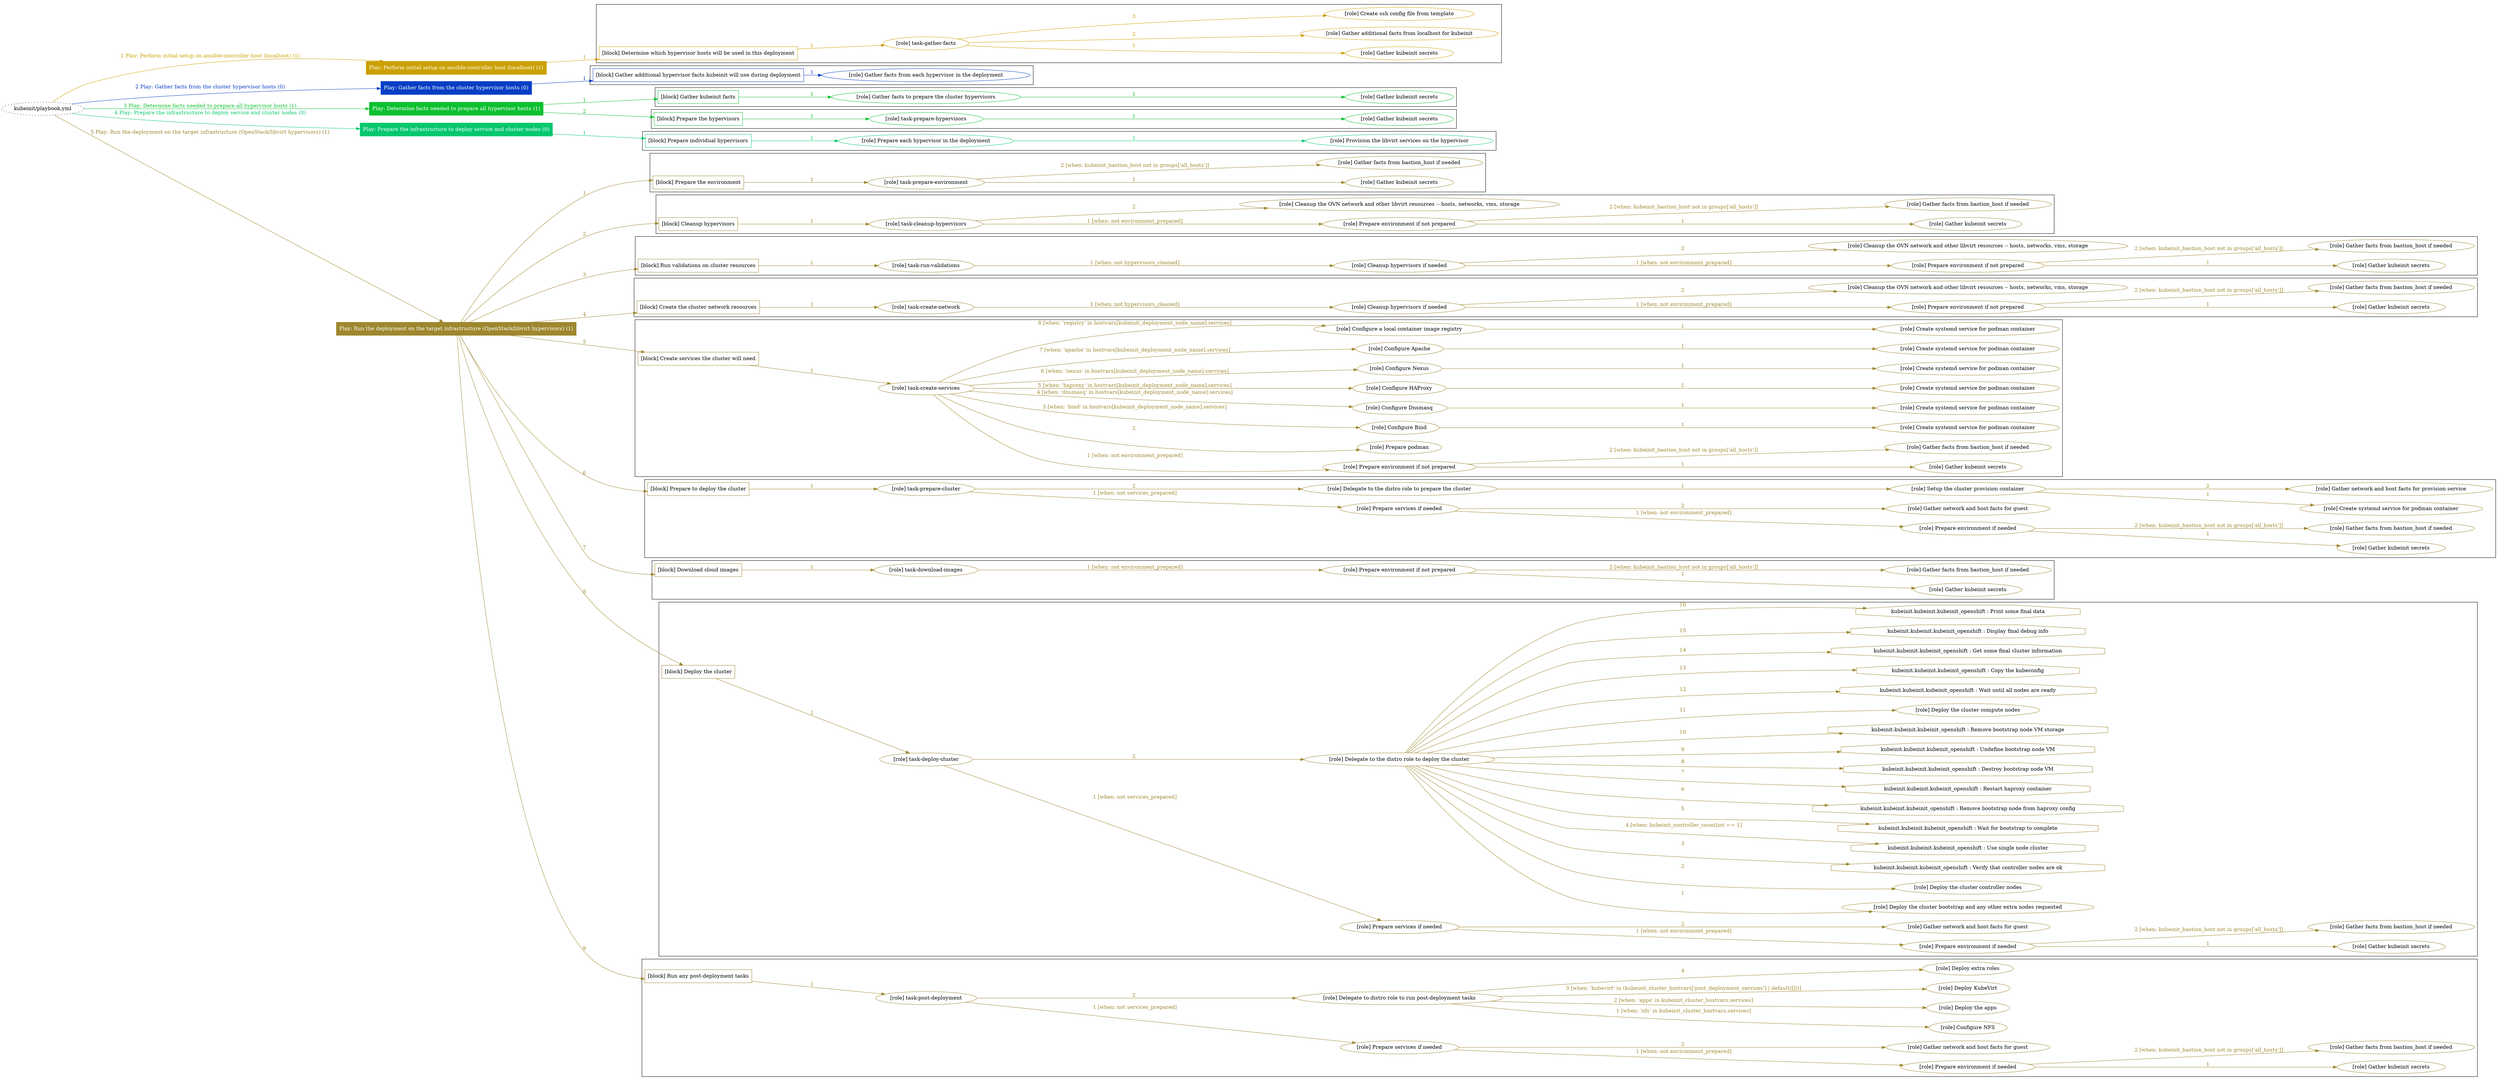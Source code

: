 digraph {
	graph [concentrate=true ordering=in rankdir=LR ratio=fill]
	edge [esep=5 sep=10]
	"kubeinit/playbook.yml" [URL="/home/runner/work/kubeinit/kubeinit/kubeinit/playbook.yml" id=playbook_6529e242 style=dotted]
	"kubeinit/playbook.yml" -> play_2301aaaa [label="1 Play: Perform initial setup on ansible-controller host (localhost) (1)" color="#cba001" fontcolor="#cba001" id=edge_play_2301aaaa labeltooltip="1 Play: Perform initial setup on ansible-controller host (localhost) (1)" tooltip="1 Play: Perform initial setup on ansible-controller host (localhost) (1)"]
	subgraph "Play: Perform initial setup on ansible-controller host (localhost) (1)" {
		play_2301aaaa [label="Play: Perform initial setup on ansible-controller host (localhost) (1)" URL="/home/runner/work/kubeinit/kubeinit/kubeinit/playbook.yml" color="#cba001" fontcolor="#ffffff" id=play_2301aaaa shape=box style=filled tooltip=localhost]
		play_2301aaaa -> block_352c0185 [label=1 color="#cba001" fontcolor="#cba001" id=edge_block_352c0185 labeltooltip=1 tooltip=1]
		subgraph cluster_block_352c0185 {
			block_352c0185 [label="[block] Determine which hypervisor hosts will be used in this deployment" URL="/home/runner/work/kubeinit/kubeinit/kubeinit/playbook.yml" color="#cba001" id=block_352c0185 labeltooltip="Determine which hypervisor hosts will be used in this deployment" shape=box tooltip="Determine which hypervisor hosts will be used in this deployment"]
			block_352c0185 -> role_89cfcd35 [label="1 " color="#cba001" fontcolor="#cba001" id=edge_role_89cfcd35 labeltooltip="1 " tooltip="1 "]
			subgraph "task-gather-facts" {
				role_89cfcd35 [label="[role] task-gather-facts" URL="/home/runner/work/kubeinit/kubeinit/kubeinit/playbook.yml" color="#cba001" id=role_89cfcd35 tooltip="task-gather-facts"]
				role_89cfcd35 -> role_f7567f51 [label="1 " color="#cba001" fontcolor="#cba001" id=edge_role_f7567f51 labeltooltip="1 " tooltip="1 "]
				subgraph "Gather kubeinit secrets" {
					role_f7567f51 [label="[role] Gather kubeinit secrets" URL="/home/runner/.ansible/collections/ansible_collections/kubeinit/kubeinit/roles/kubeinit_prepare/tasks/build_hypervisors_group.yml" color="#cba001" id=role_f7567f51 tooltip="Gather kubeinit secrets"]
				}
				role_89cfcd35 -> role_c6ebeb28 [label="2 " color="#cba001" fontcolor="#cba001" id=edge_role_c6ebeb28 labeltooltip="2 " tooltip="2 "]
				subgraph "Gather additional facts from localhost for kubeinit" {
					role_c6ebeb28 [label="[role] Gather additional facts from localhost for kubeinit" URL="/home/runner/.ansible/collections/ansible_collections/kubeinit/kubeinit/roles/kubeinit_prepare/tasks/build_hypervisors_group.yml" color="#cba001" id=role_c6ebeb28 tooltip="Gather additional facts from localhost for kubeinit"]
				}
				role_89cfcd35 -> role_13c0c9f2 [label="3 " color="#cba001" fontcolor="#cba001" id=edge_role_13c0c9f2 labeltooltip="3 " tooltip="3 "]
				subgraph "Create ssh config file from template" {
					role_13c0c9f2 [label="[role] Create ssh config file from template" URL="/home/runner/.ansible/collections/ansible_collections/kubeinit/kubeinit/roles/kubeinit_prepare/tasks/build_hypervisors_group.yml" color="#cba001" id=role_13c0c9f2 tooltip="Create ssh config file from template"]
				}
			}
		}
	}
	"kubeinit/playbook.yml" -> play_db547799 [label="2 Play: Gather facts from the cluster hypervisor hosts (0)" color="#073ec5" fontcolor="#073ec5" id=edge_play_db547799 labeltooltip="2 Play: Gather facts from the cluster hypervisor hosts (0)" tooltip="2 Play: Gather facts from the cluster hypervisor hosts (0)"]
	subgraph "Play: Gather facts from the cluster hypervisor hosts (0)" {
		play_db547799 [label="Play: Gather facts from the cluster hypervisor hosts (0)" URL="/home/runner/work/kubeinit/kubeinit/kubeinit/playbook.yml" color="#073ec5" fontcolor="#ffffff" id=play_db547799 shape=box style=filled tooltip="Play: Gather facts from the cluster hypervisor hosts (0)"]
		play_db547799 -> block_534dabbf [label=1 color="#073ec5" fontcolor="#073ec5" id=edge_block_534dabbf labeltooltip=1 tooltip=1]
		subgraph cluster_block_534dabbf {
			block_534dabbf [label="[block] Gather additional hypervisor facts kubeinit will use during deployment" URL="/home/runner/work/kubeinit/kubeinit/kubeinit/playbook.yml" color="#073ec5" id=block_534dabbf labeltooltip="Gather additional hypervisor facts kubeinit will use during deployment" shape=box tooltip="Gather additional hypervisor facts kubeinit will use during deployment"]
			block_534dabbf -> role_fc5f2b2e [label="1 " color="#073ec5" fontcolor="#073ec5" id=edge_role_fc5f2b2e labeltooltip="1 " tooltip="1 "]
			subgraph "Gather facts from each hypervisor in the deployment" {
				role_fc5f2b2e [label="[role] Gather facts from each hypervisor in the deployment" URL="/home/runner/work/kubeinit/kubeinit/kubeinit/playbook.yml" color="#073ec5" id=role_fc5f2b2e tooltip="Gather facts from each hypervisor in the deployment"]
			}
		}
	}
	"kubeinit/playbook.yml" -> play_a24bff21 [label="3 Play: Determine facts needed to prepare all hypervisor hosts (1)" color="#0cc030" fontcolor="#0cc030" id=edge_play_a24bff21 labeltooltip="3 Play: Determine facts needed to prepare all hypervisor hosts (1)" tooltip="3 Play: Determine facts needed to prepare all hypervisor hosts (1)"]
	subgraph "Play: Determine facts needed to prepare all hypervisor hosts (1)" {
		play_a24bff21 [label="Play: Determine facts needed to prepare all hypervisor hosts (1)" URL="/home/runner/work/kubeinit/kubeinit/kubeinit/playbook.yml" color="#0cc030" fontcolor="#ffffff" id=play_a24bff21 shape=box style=filled tooltip=localhost]
		play_a24bff21 -> block_a1d81008 [label=1 color="#0cc030" fontcolor="#0cc030" id=edge_block_a1d81008 labeltooltip=1 tooltip=1]
		subgraph cluster_block_a1d81008 {
			block_a1d81008 [label="[block] Gather kubeinit facts" URL="/home/runner/work/kubeinit/kubeinit/kubeinit/playbook.yml" color="#0cc030" id=block_a1d81008 labeltooltip="Gather kubeinit facts" shape=box tooltip="Gather kubeinit facts"]
			block_a1d81008 -> role_dae55036 [label="1 " color="#0cc030" fontcolor="#0cc030" id=edge_role_dae55036 labeltooltip="1 " tooltip="1 "]
			subgraph "Gather facts to prepare the cluster hypervisors" {
				role_dae55036 [label="[role] Gather facts to prepare the cluster hypervisors" URL="/home/runner/work/kubeinit/kubeinit/kubeinit/playbook.yml" color="#0cc030" id=role_dae55036 tooltip="Gather facts to prepare the cluster hypervisors"]
				role_dae55036 -> role_28bf3513 [label="1 " color="#0cc030" fontcolor="#0cc030" id=edge_role_28bf3513 labeltooltip="1 " tooltip="1 "]
				subgraph "Gather kubeinit secrets" {
					role_28bf3513 [label="[role] Gather kubeinit secrets" URL="/home/runner/.ansible/collections/ansible_collections/kubeinit/kubeinit/roles/kubeinit_prepare/tasks/gather_kubeinit_facts.yml" color="#0cc030" id=role_28bf3513 tooltip="Gather kubeinit secrets"]
				}
			}
		}
		play_a24bff21 -> block_48d24764 [label=2 color="#0cc030" fontcolor="#0cc030" id=edge_block_48d24764 labeltooltip=2 tooltip=2]
		subgraph cluster_block_48d24764 {
			block_48d24764 [label="[block] Prepare the hypervisors" URL="/home/runner/work/kubeinit/kubeinit/kubeinit/playbook.yml" color="#0cc030" id=block_48d24764 labeltooltip="Prepare the hypervisors" shape=box tooltip="Prepare the hypervisors"]
			block_48d24764 -> role_1f12b5ac [label="1 " color="#0cc030" fontcolor="#0cc030" id=edge_role_1f12b5ac labeltooltip="1 " tooltip="1 "]
			subgraph "task-prepare-hypervisors" {
				role_1f12b5ac [label="[role] task-prepare-hypervisors" URL="/home/runner/work/kubeinit/kubeinit/kubeinit/playbook.yml" color="#0cc030" id=role_1f12b5ac tooltip="task-prepare-hypervisors"]
				role_1f12b5ac -> role_1be05590 [label="1 " color="#0cc030" fontcolor="#0cc030" id=edge_role_1be05590 labeltooltip="1 " tooltip="1 "]
				subgraph "Gather kubeinit secrets" {
					role_1be05590 [label="[role] Gather kubeinit secrets" URL="/home/runner/.ansible/collections/ansible_collections/kubeinit/kubeinit/roles/kubeinit_prepare/tasks/gather_kubeinit_facts.yml" color="#0cc030" id=role_1be05590 tooltip="Gather kubeinit secrets"]
				}
			}
		}
	}
	"kubeinit/playbook.yml" -> play_10327ae8 [label="4 Play: Prepare the infrastructure to deploy service and cluster nodes (0)" color="#05c76e" fontcolor="#05c76e" id=edge_play_10327ae8 labeltooltip="4 Play: Prepare the infrastructure to deploy service and cluster nodes (0)" tooltip="4 Play: Prepare the infrastructure to deploy service and cluster nodes (0)"]
	subgraph "Play: Prepare the infrastructure to deploy service and cluster nodes (0)" {
		play_10327ae8 [label="Play: Prepare the infrastructure to deploy service and cluster nodes (0)" URL="/home/runner/work/kubeinit/kubeinit/kubeinit/playbook.yml" color="#05c76e" fontcolor="#ffffff" id=play_10327ae8 shape=box style=filled tooltip="Play: Prepare the infrastructure to deploy service and cluster nodes (0)"]
		play_10327ae8 -> block_941b3c8b [label=1 color="#05c76e" fontcolor="#05c76e" id=edge_block_941b3c8b labeltooltip=1 tooltip=1]
		subgraph cluster_block_941b3c8b {
			block_941b3c8b [label="[block] Prepare individual hypervisors" URL="/home/runner/work/kubeinit/kubeinit/kubeinit/playbook.yml" color="#05c76e" id=block_941b3c8b labeltooltip="Prepare individual hypervisors" shape=box tooltip="Prepare individual hypervisors"]
			block_941b3c8b -> role_f5465782 [label="1 " color="#05c76e" fontcolor="#05c76e" id=edge_role_f5465782 labeltooltip="1 " tooltip="1 "]
			subgraph "Prepare each hypervisor in the deployment" {
				role_f5465782 [label="[role] Prepare each hypervisor in the deployment" URL="/home/runner/work/kubeinit/kubeinit/kubeinit/playbook.yml" color="#05c76e" id=role_f5465782 tooltip="Prepare each hypervisor in the deployment"]
				role_f5465782 -> role_a06442be [label="1 " color="#05c76e" fontcolor="#05c76e" id=edge_role_a06442be labeltooltip="1 " tooltip="1 "]
				subgraph "Provision the libvirt services on the hypervisor" {
					role_a06442be [label="[role] Provision the libvirt services on the hypervisor" URL="/home/runner/.ansible/collections/ansible_collections/kubeinit/kubeinit/roles/kubeinit_prepare/tasks/prepare_hypervisor.yml" color="#05c76e" id=role_a06442be tooltip="Provision the libvirt services on the hypervisor"]
				}
			}
		}
	}
	"kubeinit/playbook.yml" -> play_0f89bc43 [label="5 Play: Run the deployment on the target infrastructure (OpenStack/libvirt hypervisors) (1)" color="#9e872e" fontcolor="#9e872e" id=edge_play_0f89bc43 labeltooltip="5 Play: Run the deployment on the target infrastructure (OpenStack/libvirt hypervisors) (1)" tooltip="5 Play: Run the deployment on the target infrastructure (OpenStack/libvirt hypervisors) (1)"]
	subgraph "Play: Run the deployment on the target infrastructure (OpenStack/libvirt hypervisors) (1)" {
		play_0f89bc43 [label="Play: Run the deployment on the target infrastructure (OpenStack/libvirt hypervisors) (1)" URL="/home/runner/work/kubeinit/kubeinit/kubeinit/playbook.yml" color="#9e872e" fontcolor="#ffffff" id=play_0f89bc43 shape=box style=filled tooltip=localhost]
		play_0f89bc43 -> block_7b17f4f0 [label=1 color="#9e872e" fontcolor="#9e872e" id=edge_block_7b17f4f0 labeltooltip=1 tooltip=1]
		subgraph cluster_block_7b17f4f0 {
			block_7b17f4f0 [label="[block] Prepare the environment" URL="/home/runner/work/kubeinit/kubeinit/kubeinit/playbook.yml" color="#9e872e" id=block_7b17f4f0 labeltooltip="Prepare the environment" shape=box tooltip="Prepare the environment"]
			block_7b17f4f0 -> role_f4a2a849 [label="1 " color="#9e872e" fontcolor="#9e872e" id=edge_role_f4a2a849 labeltooltip="1 " tooltip="1 "]
			subgraph "task-prepare-environment" {
				role_f4a2a849 [label="[role] task-prepare-environment" URL="/home/runner/work/kubeinit/kubeinit/kubeinit/playbook.yml" color="#9e872e" id=role_f4a2a849 tooltip="task-prepare-environment"]
				role_f4a2a849 -> role_3a06853c [label="1 " color="#9e872e" fontcolor="#9e872e" id=edge_role_3a06853c labeltooltip="1 " tooltip="1 "]
				subgraph "Gather kubeinit secrets" {
					role_3a06853c [label="[role] Gather kubeinit secrets" URL="/home/runner/.ansible/collections/ansible_collections/kubeinit/kubeinit/roles/kubeinit_prepare/tasks/gather_kubeinit_facts.yml" color="#9e872e" id=role_3a06853c tooltip="Gather kubeinit secrets"]
				}
				role_f4a2a849 -> role_cc5301ad [label="2 [when: kubeinit_bastion_host not in groups['all_hosts']]" color="#9e872e" fontcolor="#9e872e" id=edge_role_cc5301ad labeltooltip="2 [when: kubeinit_bastion_host not in groups['all_hosts']]" tooltip="2 [when: kubeinit_bastion_host not in groups['all_hosts']]"]
				subgraph "Gather facts from bastion_host if needed" {
					role_cc5301ad [label="[role] Gather facts from bastion_host if needed" URL="/home/runner/.ansible/collections/ansible_collections/kubeinit/kubeinit/roles/kubeinit_prepare/tasks/main.yml" color="#9e872e" id=role_cc5301ad tooltip="Gather facts from bastion_host if needed"]
				}
			}
		}
		play_0f89bc43 -> block_855f22e6 [label=2 color="#9e872e" fontcolor="#9e872e" id=edge_block_855f22e6 labeltooltip=2 tooltip=2]
		subgraph cluster_block_855f22e6 {
			block_855f22e6 [label="[block] Cleanup hypervisors" URL="/home/runner/work/kubeinit/kubeinit/kubeinit/playbook.yml" color="#9e872e" id=block_855f22e6 labeltooltip="Cleanup hypervisors" shape=box tooltip="Cleanup hypervisors"]
			block_855f22e6 -> role_f2ccc857 [label="1 " color="#9e872e" fontcolor="#9e872e" id=edge_role_f2ccc857 labeltooltip="1 " tooltip="1 "]
			subgraph "task-cleanup-hypervisors" {
				role_f2ccc857 [label="[role] task-cleanup-hypervisors" URL="/home/runner/work/kubeinit/kubeinit/kubeinit/playbook.yml" color="#9e872e" id=role_f2ccc857 tooltip="task-cleanup-hypervisors"]
				role_f2ccc857 -> role_be92950c [label="1 [when: not environment_prepared]" color="#9e872e" fontcolor="#9e872e" id=edge_role_be92950c labeltooltip="1 [when: not environment_prepared]" tooltip="1 [when: not environment_prepared]"]
				subgraph "Prepare environment if not prepared" {
					role_be92950c [label="[role] Prepare environment if not prepared" URL="/home/runner/.ansible/collections/ansible_collections/kubeinit/kubeinit/roles/kubeinit_libvirt/tasks/cleanup_hypervisors.yml" color="#9e872e" id=role_be92950c tooltip="Prepare environment if not prepared"]
					role_be92950c -> role_38fb802a [label="1 " color="#9e872e" fontcolor="#9e872e" id=edge_role_38fb802a labeltooltip="1 " tooltip="1 "]
					subgraph "Gather kubeinit secrets" {
						role_38fb802a [label="[role] Gather kubeinit secrets" URL="/home/runner/.ansible/collections/ansible_collections/kubeinit/kubeinit/roles/kubeinit_prepare/tasks/gather_kubeinit_facts.yml" color="#9e872e" id=role_38fb802a tooltip="Gather kubeinit secrets"]
					}
					role_be92950c -> role_f51b2d96 [label="2 [when: kubeinit_bastion_host not in groups['all_hosts']]" color="#9e872e" fontcolor="#9e872e" id=edge_role_f51b2d96 labeltooltip="2 [when: kubeinit_bastion_host not in groups['all_hosts']]" tooltip="2 [when: kubeinit_bastion_host not in groups['all_hosts']]"]
					subgraph "Gather facts from bastion_host if needed" {
						role_f51b2d96 [label="[role] Gather facts from bastion_host if needed" URL="/home/runner/.ansible/collections/ansible_collections/kubeinit/kubeinit/roles/kubeinit_prepare/tasks/main.yml" color="#9e872e" id=role_f51b2d96 tooltip="Gather facts from bastion_host if needed"]
					}
				}
				role_f2ccc857 -> role_525d995c [label="2 " color="#9e872e" fontcolor="#9e872e" id=edge_role_525d995c labeltooltip="2 " tooltip="2 "]
				subgraph "Cleanup the OVN network and other libvirt resources -- hosts, networks, vms, storage" {
					role_525d995c [label="[role] Cleanup the OVN network and other libvirt resources -- hosts, networks, vms, storage" URL="/home/runner/.ansible/collections/ansible_collections/kubeinit/kubeinit/roles/kubeinit_libvirt/tasks/cleanup_hypervisors.yml" color="#9e872e" id=role_525d995c tooltip="Cleanup the OVN network and other libvirt resources -- hosts, networks, vms, storage"]
				}
			}
		}
		play_0f89bc43 -> block_a032fa28 [label=3 color="#9e872e" fontcolor="#9e872e" id=edge_block_a032fa28 labeltooltip=3 tooltip=3]
		subgraph cluster_block_a032fa28 {
			block_a032fa28 [label="[block] Run validations on cluster resources" URL="/home/runner/work/kubeinit/kubeinit/kubeinit/playbook.yml" color="#9e872e" id=block_a032fa28 labeltooltip="Run validations on cluster resources" shape=box tooltip="Run validations on cluster resources"]
			block_a032fa28 -> role_822b8af2 [label="1 " color="#9e872e" fontcolor="#9e872e" id=edge_role_822b8af2 labeltooltip="1 " tooltip="1 "]
			subgraph "task-run-validations" {
				role_822b8af2 [label="[role] task-run-validations" URL="/home/runner/work/kubeinit/kubeinit/kubeinit/playbook.yml" color="#9e872e" id=role_822b8af2 tooltip="task-run-validations"]
				role_822b8af2 -> role_0b5489d3 [label="1 [when: not hypervisors_cleaned]" color="#9e872e" fontcolor="#9e872e" id=edge_role_0b5489d3 labeltooltip="1 [when: not hypervisors_cleaned]" tooltip="1 [when: not hypervisors_cleaned]"]
				subgraph "Cleanup hypervisors if needed" {
					role_0b5489d3 [label="[role] Cleanup hypervisors if needed" URL="/home/runner/.ansible/collections/ansible_collections/kubeinit/kubeinit/roles/kubeinit_validations/tasks/main.yml" color="#9e872e" id=role_0b5489d3 tooltip="Cleanup hypervisors if needed"]
					role_0b5489d3 -> role_86fc9a40 [label="1 [when: not environment_prepared]" color="#9e872e" fontcolor="#9e872e" id=edge_role_86fc9a40 labeltooltip="1 [when: not environment_prepared]" tooltip="1 [when: not environment_prepared]"]
					subgraph "Prepare environment if not prepared" {
						role_86fc9a40 [label="[role] Prepare environment if not prepared" URL="/home/runner/.ansible/collections/ansible_collections/kubeinit/kubeinit/roles/kubeinit_libvirt/tasks/cleanup_hypervisors.yml" color="#9e872e" id=role_86fc9a40 tooltip="Prepare environment if not prepared"]
						role_86fc9a40 -> role_08f43cd7 [label="1 " color="#9e872e" fontcolor="#9e872e" id=edge_role_08f43cd7 labeltooltip="1 " tooltip="1 "]
						subgraph "Gather kubeinit secrets" {
							role_08f43cd7 [label="[role] Gather kubeinit secrets" URL="/home/runner/.ansible/collections/ansible_collections/kubeinit/kubeinit/roles/kubeinit_prepare/tasks/gather_kubeinit_facts.yml" color="#9e872e" id=role_08f43cd7 tooltip="Gather kubeinit secrets"]
						}
						role_86fc9a40 -> role_8bfd3aec [label="2 [when: kubeinit_bastion_host not in groups['all_hosts']]" color="#9e872e" fontcolor="#9e872e" id=edge_role_8bfd3aec labeltooltip="2 [when: kubeinit_bastion_host not in groups['all_hosts']]" tooltip="2 [when: kubeinit_bastion_host not in groups['all_hosts']]"]
						subgraph "Gather facts from bastion_host if needed" {
							role_8bfd3aec [label="[role] Gather facts from bastion_host if needed" URL="/home/runner/.ansible/collections/ansible_collections/kubeinit/kubeinit/roles/kubeinit_prepare/tasks/main.yml" color="#9e872e" id=role_8bfd3aec tooltip="Gather facts from bastion_host if needed"]
						}
					}
					role_0b5489d3 -> role_e1a87722 [label="2 " color="#9e872e" fontcolor="#9e872e" id=edge_role_e1a87722 labeltooltip="2 " tooltip="2 "]
					subgraph "Cleanup the OVN network and other libvirt resources -- hosts, networks, vms, storage" {
						role_e1a87722 [label="[role] Cleanup the OVN network and other libvirt resources -- hosts, networks, vms, storage" URL="/home/runner/.ansible/collections/ansible_collections/kubeinit/kubeinit/roles/kubeinit_libvirt/tasks/cleanup_hypervisors.yml" color="#9e872e" id=role_e1a87722 tooltip="Cleanup the OVN network and other libvirt resources -- hosts, networks, vms, storage"]
					}
				}
			}
		}
		play_0f89bc43 -> block_bc8083df [label=4 color="#9e872e" fontcolor="#9e872e" id=edge_block_bc8083df labeltooltip=4 tooltip=4]
		subgraph cluster_block_bc8083df {
			block_bc8083df [label="[block] Create the cluster network resources" URL="/home/runner/work/kubeinit/kubeinit/kubeinit/playbook.yml" color="#9e872e" id=block_bc8083df labeltooltip="Create the cluster network resources" shape=box tooltip="Create the cluster network resources"]
			block_bc8083df -> role_31b490f7 [label="1 " color="#9e872e" fontcolor="#9e872e" id=edge_role_31b490f7 labeltooltip="1 " tooltip="1 "]
			subgraph "task-create-network" {
				role_31b490f7 [label="[role] task-create-network" URL="/home/runner/work/kubeinit/kubeinit/kubeinit/playbook.yml" color="#9e872e" id=role_31b490f7 tooltip="task-create-network"]
				role_31b490f7 -> role_bfb836f4 [label="1 [when: not hypervisors_cleaned]" color="#9e872e" fontcolor="#9e872e" id=edge_role_bfb836f4 labeltooltip="1 [when: not hypervisors_cleaned]" tooltip="1 [when: not hypervisors_cleaned]"]
				subgraph "Cleanup hypervisors if needed" {
					role_bfb836f4 [label="[role] Cleanup hypervisors if needed" URL="/home/runner/.ansible/collections/ansible_collections/kubeinit/kubeinit/roles/kubeinit_libvirt/tasks/create_network.yml" color="#9e872e" id=role_bfb836f4 tooltip="Cleanup hypervisors if needed"]
					role_bfb836f4 -> role_6ab27475 [label="1 [when: not environment_prepared]" color="#9e872e" fontcolor="#9e872e" id=edge_role_6ab27475 labeltooltip="1 [when: not environment_prepared]" tooltip="1 [when: not environment_prepared]"]
					subgraph "Prepare environment if not prepared" {
						role_6ab27475 [label="[role] Prepare environment if not prepared" URL="/home/runner/.ansible/collections/ansible_collections/kubeinit/kubeinit/roles/kubeinit_libvirt/tasks/cleanup_hypervisors.yml" color="#9e872e" id=role_6ab27475 tooltip="Prepare environment if not prepared"]
						role_6ab27475 -> role_d9dd79c9 [label="1 " color="#9e872e" fontcolor="#9e872e" id=edge_role_d9dd79c9 labeltooltip="1 " tooltip="1 "]
						subgraph "Gather kubeinit secrets" {
							role_d9dd79c9 [label="[role] Gather kubeinit secrets" URL="/home/runner/.ansible/collections/ansible_collections/kubeinit/kubeinit/roles/kubeinit_prepare/tasks/gather_kubeinit_facts.yml" color="#9e872e" id=role_d9dd79c9 tooltip="Gather kubeinit secrets"]
						}
						role_6ab27475 -> role_86dd2c9d [label="2 [when: kubeinit_bastion_host not in groups['all_hosts']]" color="#9e872e" fontcolor="#9e872e" id=edge_role_86dd2c9d labeltooltip="2 [when: kubeinit_bastion_host not in groups['all_hosts']]" tooltip="2 [when: kubeinit_bastion_host not in groups['all_hosts']]"]
						subgraph "Gather facts from bastion_host if needed" {
							role_86dd2c9d [label="[role] Gather facts from bastion_host if needed" URL="/home/runner/.ansible/collections/ansible_collections/kubeinit/kubeinit/roles/kubeinit_prepare/tasks/main.yml" color="#9e872e" id=role_86dd2c9d tooltip="Gather facts from bastion_host if needed"]
						}
					}
					role_bfb836f4 -> role_8a2675fd [label="2 " color="#9e872e" fontcolor="#9e872e" id=edge_role_8a2675fd labeltooltip="2 " tooltip="2 "]
					subgraph "Cleanup the OVN network and other libvirt resources -- hosts, networks, vms, storage" {
						role_8a2675fd [label="[role] Cleanup the OVN network and other libvirt resources -- hosts, networks, vms, storage" URL="/home/runner/.ansible/collections/ansible_collections/kubeinit/kubeinit/roles/kubeinit_libvirt/tasks/cleanup_hypervisors.yml" color="#9e872e" id=role_8a2675fd tooltip="Cleanup the OVN network and other libvirt resources -- hosts, networks, vms, storage"]
					}
				}
			}
		}
		play_0f89bc43 -> block_fc2e8f3d [label=5 color="#9e872e" fontcolor="#9e872e" id=edge_block_fc2e8f3d labeltooltip=5 tooltip=5]
		subgraph cluster_block_fc2e8f3d {
			block_fc2e8f3d [label="[block] Create services the cluster will need" URL="/home/runner/work/kubeinit/kubeinit/kubeinit/playbook.yml" color="#9e872e" id=block_fc2e8f3d labeltooltip="Create services the cluster will need" shape=box tooltip="Create services the cluster will need"]
			block_fc2e8f3d -> role_14e38a9a [label="1 " color="#9e872e" fontcolor="#9e872e" id=edge_role_14e38a9a labeltooltip="1 " tooltip="1 "]
			subgraph "task-create-services" {
				role_14e38a9a [label="[role] task-create-services" URL="/home/runner/work/kubeinit/kubeinit/kubeinit/playbook.yml" color="#9e872e" id=role_14e38a9a tooltip="task-create-services"]
				role_14e38a9a -> role_b00b42c2 [label="1 [when: not environment_prepared]" color="#9e872e" fontcolor="#9e872e" id=edge_role_b00b42c2 labeltooltip="1 [when: not environment_prepared]" tooltip="1 [when: not environment_prepared]"]
				subgraph "Prepare environment if not prepared" {
					role_b00b42c2 [label="[role] Prepare environment if not prepared" URL="/home/runner/.ansible/collections/ansible_collections/kubeinit/kubeinit/roles/kubeinit_services/tasks/main.yml" color="#9e872e" id=role_b00b42c2 tooltip="Prepare environment if not prepared"]
					role_b00b42c2 -> role_85e09938 [label="1 " color="#9e872e" fontcolor="#9e872e" id=edge_role_85e09938 labeltooltip="1 " tooltip="1 "]
					subgraph "Gather kubeinit secrets" {
						role_85e09938 [label="[role] Gather kubeinit secrets" URL="/home/runner/.ansible/collections/ansible_collections/kubeinit/kubeinit/roles/kubeinit_prepare/tasks/gather_kubeinit_facts.yml" color="#9e872e" id=role_85e09938 tooltip="Gather kubeinit secrets"]
					}
					role_b00b42c2 -> role_ea34d7a6 [label="2 [when: kubeinit_bastion_host not in groups['all_hosts']]" color="#9e872e" fontcolor="#9e872e" id=edge_role_ea34d7a6 labeltooltip="2 [when: kubeinit_bastion_host not in groups['all_hosts']]" tooltip="2 [when: kubeinit_bastion_host not in groups['all_hosts']]"]
					subgraph "Gather facts from bastion_host if needed" {
						role_ea34d7a6 [label="[role] Gather facts from bastion_host if needed" URL="/home/runner/.ansible/collections/ansible_collections/kubeinit/kubeinit/roles/kubeinit_prepare/tasks/main.yml" color="#9e872e" id=role_ea34d7a6 tooltip="Gather facts from bastion_host if needed"]
					}
				}
				role_14e38a9a -> role_8d7e4f69 [label="2 " color="#9e872e" fontcolor="#9e872e" id=edge_role_8d7e4f69 labeltooltip="2 " tooltip="2 "]
				subgraph "Prepare podman" {
					role_8d7e4f69 [label="[role] Prepare podman" URL="/home/runner/.ansible/collections/ansible_collections/kubeinit/kubeinit/roles/kubeinit_services/tasks/00_create_service_pod.yml" color="#9e872e" id=role_8d7e4f69 tooltip="Prepare podman"]
				}
				role_14e38a9a -> role_7863f94d [label="3 [when: 'bind' in hostvars[kubeinit_deployment_node_name].services]" color="#9e872e" fontcolor="#9e872e" id=edge_role_7863f94d labeltooltip="3 [when: 'bind' in hostvars[kubeinit_deployment_node_name].services]" tooltip="3 [when: 'bind' in hostvars[kubeinit_deployment_node_name].services]"]
				subgraph "Configure Bind" {
					role_7863f94d [label="[role] Configure Bind" URL="/home/runner/.ansible/collections/ansible_collections/kubeinit/kubeinit/roles/kubeinit_services/tasks/start_services_containers.yml" color="#9e872e" id=role_7863f94d tooltip="Configure Bind"]
					role_7863f94d -> role_9356c2c7 [label="1 " color="#9e872e" fontcolor="#9e872e" id=edge_role_9356c2c7 labeltooltip="1 " tooltip="1 "]
					subgraph "Create systemd service for podman container" {
						role_9356c2c7 [label="[role] Create systemd service for podman container" URL="/home/runner/.ansible/collections/ansible_collections/kubeinit/kubeinit/roles/kubeinit_bind/tasks/main.yml" color="#9e872e" id=role_9356c2c7 tooltip="Create systemd service for podman container"]
					}
				}
				role_14e38a9a -> role_2496f440 [label="4 [when: 'dnsmasq' in hostvars[kubeinit_deployment_node_name].services]" color="#9e872e" fontcolor="#9e872e" id=edge_role_2496f440 labeltooltip="4 [when: 'dnsmasq' in hostvars[kubeinit_deployment_node_name].services]" tooltip="4 [when: 'dnsmasq' in hostvars[kubeinit_deployment_node_name].services]"]
				subgraph "Configure Dnsmasq" {
					role_2496f440 [label="[role] Configure Dnsmasq" URL="/home/runner/.ansible/collections/ansible_collections/kubeinit/kubeinit/roles/kubeinit_services/tasks/start_services_containers.yml" color="#9e872e" id=role_2496f440 tooltip="Configure Dnsmasq"]
					role_2496f440 -> role_9a926918 [label="1 " color="#9e872e" fontcolor="#9e872e" id=edge_role_9a926918 labeltooltip="1 " tooltip="1 "]
					subgraph "Create systemd service for podman container" {
						role_9a926918 [label="[role] Create systemd service for podman container" URL="/home/runner/.ansible/collections/ansible_collections/kubeinit/kubeinit/roles/kubeinit_dnsmasq/tasks/main.yml" color="#9e872e" id=role_9a926918 tooltip="Create systemd service for podman container"]
					}
				}
				role_14e38a9a -> role_3b54a57b [label="5 [when: 'haproxy' in hostvars[kubeinit_deployment_node_name].services]" color="#9e872e" fontcolor="#9e872e" id=edge_role_3b54a57b labeltooltip="5 [when: 'haproxy' in hostvars[kubeinit_deployment_node_name].services]" tooltip="5 [when: 'haproxy' in hostvars[kubeinit_deployment_node_name].services]"]
				subgraph "Configure HAProxy" {
					role_3b54a57b [label="[role] Configure HAProxy" URL="/home/runner/.ansible/collections/ansible_collections/kubeinit/kubeinit/roles/kubeinit_services/tasks/start_services_containers.yml" color="#9e872e" id=role_3b54a57b tooltip="Configure HAProxy"]
					role_3b54a57b -> role_24c68798 [label="1 " color="#9e872e" fontcolor="#9e872e" id=edge_role_24c68798 labeltooltip="1 " tooltip="1 "]
					subgraph "Create systemd service for podman container" {
						role_24c68798 [label="[role] Create systemd service for podman container" URL="/home/runner/.ansible/collections/ansible_collections/kubeinit/kubeinit/roles/kubeinit_haproxy/tasks/main.yml" color="#9e872e" id=role_24c68798 tooltip="Create systemd service for podman container"]
					}
				}
				role_14e38a9a -> role_ac2fed53 [label="6 [when: 'nexus' in hostvars[kubeinit_deployment_node_name].services]" color="#9e872e" fontcolor="#9e872e" id=edge_role_ac2fed53 labeltooltip="6 [when: 'nexus' in hostvars[kubeinit_deployment_node_name].services]" tooltip="6 [when: 'nexus' in hostvars[kubeinit_deployment_node_name].services]"]
				subgraph "Configure Nexus" {
					role_ac2fed53 [label="[role] Configure Nexus" URL="/home/runner/.ansible/collections/ansible_collections/kubeinit/kubeinit/roles/kubeinit_services/tasks/start_services_containers.yml" color="#9e872e" id=role_ac2fed53 tooltip="Configure Nexus"]
					role_ac2fed53 -> role_0b332a4a [label="1 " color="#9e872e" fontcolor="#9e872e" id=edge_role_0b332a4a labeltooltip="1 " tooltip="1 "]
					subgraph "Create systemd service for podman container" {
						role_0b332a4a [label="[role] Create systemd service for podman container" URL="/home/runner/.ansible/collections/ansible_collections/kubeinit/kubeinit/roles/kubeinit_nexus/tasks/main.yml" color="#9e872e" id=role_0b332a4a tooltip="Create systemd service for podman container"]
					}
				}
				role_14e38a9a -> role_9f74159f [label="7 [when: 'apache' in hostvars[kubeinit_deployment_node_name].services]" color="#9e872e" fontcolor="#9e872e" id=edge_role_9f74159f labeltooltip="7 [when: 'apache' in hostvars[kubeinit_deployment_node_name].services]" tooltip="7 [when: 'apache' in hostvars[kubeinit_deployment_node_name].services]"]
				subgraph "Configure Apache" {
					role_9f74159f [label="[role] Configure Apache" URL="/home/runner/.ansible/collections/ansible_collections/kubeinit/kubeinit/roles/kubeinit_services/tasks/start_services_containers.yml" color="#9e872e" id=role_9f74159f tooltip="Configure Apache"]
					role_9f74159f -> role_f12e0b5f [label="1 " color="#9e872e" fontcolor="#9e872e" id=edge_role_f12e0b5f labeltooltip="1 " tooltip="1 "]
					subgraph "Create systemd service for podman container" {
						role_f12e0b5f [label="[role] Create systemd service for podman container" URL="/home/runner/.ansible/collections/ansible_collections/kubeinit/kubeinit/roles/kubeinit_apache/tasks/main.yml" color="#9e872e" id=role_f12e0b5f tooltip="Create systemd service for podman container"]
					}
				}
				role_14e38a9a -> role_5131a433 [label="8 [when: 'registry' in hostvars[kubeinit_deployment_node_name].services]" color="#9e872e" fontcolor="#9e872e" id=edge_role_5131a433 labeltooltip="8 [when: 'registry' in hostvars[kubeinit_deployment_node_name].services]" tooltip="8 [when: 'registry' in hostvars[kubeinit_deployment_node_name].services]"]
				subgraph "Configure a local container image registry" {
					role_5131a433 [label="[role] Configure a local container image registry" URL="/home/runner/.ansible/collections/ansible_collections/kubeinit/kubeinit/roles/kubeinit_services/tasks/start_services_containers.yml" color="#9e872e" id=role_5131a433 tooltip="Configure a local container image registry"]
					role_5131a433 -> role_afbf8c7c [label="1 " color="#9e872e" fontcolor="#9e872e" id=edge_role_afbf8c7c labeltooltip="1 " tooltip="1 "]
					subgraph "Create systemd service for podman container" {
						role_afbf8c7c [label="[role] Create systemd service for podman container" URL="/home/runner/.ansible/collections/ansible_collections/kubeinit/kubeinit/roles/kubeinit_registry/tasks/main.yml" color="#9e872e" id=role_afbf8c7c tooltip="Create systemd service for podman container"]
					}
				}
			}
		}
		play_0f89bc43 -> block_c5ec8b9b [label=6 color="#9e872e" fontcolor="#9e872e" id=edge_block_c5ec8b9b labeltooltip=6 tooltip=6]
		subgraph cluster_block_c5ec8b9b {
			block_c5ec8b9b [label="[block] Prepare to deploy the cluster" URL="/home/runner/work/kubeinit/kubeinit/kubeinit/playbook.yml" color="#9e872e" id=block_c5ec8b9b labeltooltip="Prepare to deploy the cluster" shape=box tooltip="Prepare to deploy the cluster"]
			block_c5ec8b9b -> role_064b19ab [label="1 " color="#9e872e" fontcolor="#9e872e" id=edge_role_064b19ab labeltooltip="1 " tooltip="1 "]
			subgraph "task-prepare-cluster" {
				role_064b19ab [label="[role] task-prepare-cluster" URL="/home/runner/work/kubeinit/kubeinit/kubeinit/playbook.yml" color="#9e872e" id=role_064b19ab tooltip="task-prepare-cluster"]
				role_064b19ab -> role_8b0cd7d8 [label="1 [when: not services_prepared]" color="#9e872e" fontcolor="#9e872e" id=edge_role_8b0cd7d8 labeltooltip="1 [when: not services_prepared]" tooltip="1 [when: not services_prepared]"]
				subgraph "Prepare services if needed" {
					role_8b0cd7d8 [label="[role] Prepare services if needed" URL="/home/runner/.ansible/collections/ansible_collections/kubeinit/kubeinit/roles/kubeinit_prepare/tasks/prepare_cluster.yml" color="#9e872e" id=role_8b0cd7d8 tooltip="Prepare services if needed"]
					role_8b0cd7d8 -> role_069df4b0 [label="1 [when: not environment_prepared]" color="#9e872e" fontcolor="#9e872e" id=edge_role_069df4b0 labeltooltip="1 [when: not environment_prepared]" tooltip="1 [when: not environment_prepared]"]
					subgraph "Prepare environment if needed" {
						role_069df4b0 [label="[role] Prepare environment if needed" URL="/home/runner/.ansible/collections/ansible_collections/kubeinit/kubeinit/roles/kubeinit_services/tasks/prepare_services.yml" color="#9e872e" id=role_069df4b0 tooltip="Prepare environment if needed"]
						role_069df4b0 -> role_ff39b5f1 [label="1 " color="#9e872e" fontcolor="#9e872e" id=edge_role_ff39b5f1 labeltooltip="1 " tooltip="1 "]
						subgraph "Gather kubeinit secrets" {
							role_ff39b5f1 [label="[role] Gather kubeinit secrets" URL="/home/runner/.ansible/collections/ansible_collections/kubeinit/kubeinit/roles/kubeinit_prepare/tasks/gather_kubeinit_facts.yml" color="#9e872e" id=role_ff39b5f1 tooltip="Gather kubeinit secrets"]
						}
						role_069df4b0 -> role_b6dccdb5 [label="2 [when: kubeinit_bastion_host not in groups['all_hosts']]" color="#9e872e" fontcolor="#9e872e" id=edge_role_b6dccdb5 labeltooltip="2 [when: kubeinit_bastion_host not in groups['all_hosts']]" tooltip="2 [when: kubeinit_bastion_host not in groups['all_hosts']]"]
						subgraph "Gather facts from bastion_host if needed" {
							role_b6dccdb5 [label="[role] Gather facts from bastion_host if needed" URL="/home/runner/.ansible/collections/ansible_collections/kubeinit/kubeinit/roles/kubeinit_prepare/tasks/main.yml" color="#9e872e" id=role_b6dccdb5 tooltip="Gather facts from bastion_host if needed"]
						}
					}
					role_8b0cd7d8 -> role_e120a396 [label="2 " color="#9e872e" fontcolor="#9e872e" id=edge_role_e120a396 labeltooltip="2 " tooltip="2 "]
					subgraph "Gather network and host facts for guest" {
						role_e120a396 [label="[role] Gather network and host facts for guest" URL="/home/runner/.ansible/collections/ansible_collections/kubeinit/kubeinit/roles/kubeinit_services/tasks/prepare_services.yml" color="#9e872e" id=role_e120a396 tooltip="Gather network and host facts for guest"]
					}
				}
				role_064b19ab -> role_b4069c32 [label="2 " color="#9e872e" fontcolor="#9e872e" id=edge_role_b4069c32 labeltooltip="2 " tooltip="2 "]
				subgraph "Delegate to the distro role to prepare the cluster" {
					role_b4069c32 [label="[role] Delegate to the distro role to prepare the cluster" URL="/home/runner/.ansible/collections/ansible_collections/kubeinit/kubeinit/roles/kubeinit_prepare/tasks/prepare_cluster.yml" color="#9e872e" id=role_b4069c32 tooltip="Delegate to the distro role to prepare the cluster"]
					role_b4069c32 -> role_74fdb903 [label="1 " color="#9e872e" fontcolor="#9e872e" id=edge_role_74fdb903 labeltooltip="1 " tooltip="1 "]
					subgraph "Setup the cluster provision container" {
						role_74fdb903 [label="[role] Setup the cluster provision container" URL="/home/runner/.ansible/collections/ansible_collections/kubeinit/kubeinit/roles/kubeinit_openshift/tasks/prepare_cluster.yml" color="#9e872e" id=role_74fdb903 tooltip="Setup the cluster provision container"]
						role_74fdb903 -> role_dcbe4e14 [label="1 " color="#9e872e" fontcolor="#9e872e" id=edge_role_dcbe4e14 labeltooltip="1 " tooltip="1 "]
						subgraph "Create systemd service for podman container" {
							role_dcbe4e14 [label="[role] Create systemd service for podman container" URL="/home/runner/.ansible/collections/ansible_collections/kubeinit/kubeinit/roles/kubeinit_services/tasks/create_provision_container.yml" color="#9e872e" id=role_dcbe4e14 tooltip="Create systemd service for podman container"]
						}
						role_74fdb903 -> role_4eaed21a [label="2 " color="#9e872e" fontcolor="#9e872e" id=edge_role_4eaed21a labeltooltip="2 " tooltip="2 "]
						subgraph "Gather network and host facts for provision service" {
							role_4eaed21a [label="[role] Gather network and host facts for provision service" URL="/home/runner/.ansible/collections/ansible_collections/kubeinit/kubeinit/roles/kubeinit_services/tasks/create_provision_container.yml" color="#9e872e" id=role_4eaed21a tooltip="Gather network and host facts for provision service"]
						}
					}
				}
			}
		}
		play_0f89bc43 -> block_52faba5a [label=7 color="#9e872e" fontcolor="#9e872e" id=edge_block_52faba5a labeltooltip=7 tooltip=7]
		subgraph cluster_block_52faba5a {
			block_52faba5a [label="[block] Download cloud images" URL="/home/runner/work/kubeinit/kubeinit/kubeinit/playbook.yml" color="#9e872e" id=block_52faba5a labeltooltip="Download cloud images" shape=box tooltip="Download cloud images"]
			block_52faba5a -> role_b85c78b9 [label="1 " color="#9e872e" fontcolor="#9e872e" id=edge_role_b85c78b9 labeltooltip="1 " tooltip="1 "]
			subgraph "task-download-images" {
				role_b85c78b9 [label="[role] task-download-images" URL="/home/runner/work/kubeinit/kubeinit/kubeinit/playbook.yml" color="#9e872e" id=role_b85c78b9 tooltip="task-download-images"]
				role_b85c78b9 -> role_df2297a8 [label="1 [when: not environment_prepared]" color="#9e872e" fontcolor="#9e872e" id=edge_role_df2297a8 labeltooltip="1 [when: not environment_prepared]" tooltip="1 [when: not environment_prepared]"]
				subgraph "Prepare environment if not prepared" {
					role_df2297a8 [label="[role] Prepare environment if not prepared" URL="/home/runner/.ansible/collections/ansible_collections/kubeinit/kubeinit/roles/kubeinit_libvirt/tasks/download_cloud_images.yml" color="#9e872e" id=role_df2297a8 tooltip="Prepare environment if not prepared"]
					role_df2297a8 -> role_fc3aa28d [label="1 " color="#9e872e" fontcolor="#9e872e" id=edge_role_fc3aa28d labeltooltip="1 " tooltip="1 "]
					subgraph "Gather kubeinit secrets" {
						role_fc3aa28d [label="[role] Gather kubeinit secrets" URL="/home/runner/.ansible/collections/ansible_collections/kubeinit/kubeinit/roles/kubeinit_prepare/tasks/gather_kubeinit_facts.yml" color="#9e872e" id=role_fc3aa28d tooltip="Gather kubeinit secrets"]
					}
					role_df2297a8 -> role_1d272efa [label="2 [when: kubeinit_bastion_host not in groups['all_hosts']]" color="#9e872e" fontcolor="#9e872e" id=edge_role_1d272efa labeltooltip="2 [when: kubeinit_bastion_host not in groups['all_hosts']]" tooltip="2 [when: kubeinit_bastion_host not in groups['all_hosts']]"]
					subgraph "Gather facts from bastion_host if needed" {
						role_1d272efa [label="[role] Gather facts from bastion_host if needed" URL="/home/runner/.ansible/collections/ansible_collections/kubeinit/kubeinit/roles/kubeinit_prepare/tasks/main.yml" color="#9e872e" id=role_1d272efa tooltip="Gather facts from bastion_host if needed"]
					}
				}
			}
		}
		play_0f89bc43 -> block_a5593359 [label=8 color="#9e872e" fontcolor="#9e872e" id=edge_block_a5593359 labeltooltip=8 tooltip=8]
		subgraph cluster_block_a5593359 {
			block_a5593359 [label="[block] Deploy the cluster" URL="/home/runner/work/kubeinit/kubeinit/kubeinit/playbook.yml" color="#9e872e" id=block_a5593359 labeltooltip="Deploy the cluster" shape=box tooltip="Deploy the cluster"]
			block_a5593359 -> role_36d5d081 [label="1 " color="#9e872e" fontcolor="#9e872e" id=edge_role_36d5d081 labeltooltip="1 " tooltip="1 "]
			subgraph "task-deploy-cluster" {
				role_36d5d081 [label="[role] task-deploy-cluster" URL="/home/runner/work/kubeinit/kubeinit/kubeinit/playbook.yml" color="#9e872e" id=role_36d5d081 tooltip="task-deploy-cluster"]
				role_36d5d081 -> role_687ca8b3 [label="1 [when: not services_prepared]" color="#9e872e" fontcolor="#9e872e" id=edge_role_687ca8b3 labeltooltip="1 [when: not services_prepared]" tooltip="1 [when: not services_prepared]"]
				subgraph "Prepare services if needed" {
					role_687ca8b3 [label="[role] Prepare services if needed" URL="/home/runner/.ansible/collections/ansible_collections/kubeinit/kubeinit/roles/kubeinit_prepare/tasks/deploy_cluster.yml" color="#9e872e" id=role_687ca8b3 tooltip="Prepare services if needed"]
					role_687ca8b3 -> role_85284b1b [label="1 [when: not environment_prepared]" color="#9e872e" fontcolor="#9e872e" id=edge_role_85284b1b labeltooltip="1 [when: not environment_prepared]" tooltip="1 [when: not environment_prepared]"]
					subgraph "Prepare environment if needed" {
						role_85284b1b [label="[role] Prepare environment if needed" URL="/home/runner/.ansible/collections/ansible_collections/kubeinit/kubeinit/roles/kubeinit_services/tasks/prepare_services.yml" color="#9e872e" id=role_85284b1b tooltip="Prepare environment if needed"]
						role_85284b1b -> role_0e514f7f [label="1 " color="#9e872e" fontcolor="#9e872e" id=edge_role_0e514f7f labeltooltip="1 " tooltip="1 "]
						subgraph "Gather kubeinit secrets" {
							role_0e514f7f [label="[role] Gather kubeinit secrets" URL="/home/runner/.ansible/collections/ansible_collections/kubeinit/kubeinit/roles/kubeinit_prepare/tasks/gather_kubeinit_facts.yml" color="#9e872e" id=role_0e514f7f tooltip="Gather kubeinit secrets"]
						}
						role_85284b1b -> role_5739a0d9 [label="2 [when: kubeinit_bastion_host not in groups['all_hosts']]" color="#9e872e" fontcolor="#9e872e" id=edge_role_5739a0d9 labeltooltip="2 [when: kubeinit_bastion_host not in groups['all_hosts']]" tooltip="2 [when: kubeinit_bastion_host not in groups['all_hosts']]"]
						subgraph "Gather facts from bastion_host if needed" {
							role_5739a0d9 [label="[role] Gather facts from bastion_host if needed" URL="/home/runner/.ansible/collections/ansible_collections/kubeinit/kubeinit/roles/kubeinit_prepare/tasks/main.yml" color="#9e872e" id=role_5739a0d9 tooltip="Gather facts from bastion_host if needed"]
						}
					}
					role_687ca8b3 -> role_38cf9002 [label="2 " color="#9e872e" fontcolor="#9e872e" id=edge_role_38cf9002 labeltooltip="2 " tooltip="2 "]
					subgraph "Gather network and host facts for guest" {
						role_38cf9002 [label="[role] Gather network and host facts for guest" URL="/home/runner/.ansible/collections/ansible_collections/kubeinit/kubeinit/roles/kubeinit_services/tasks/prepare_services.yml" color="#9e872e" id=role_38cf9002 tooltip="Gather network and host facts for guest"]
					}
				}
				role_36d5d081 -> role_cdfa6a7a [label="2 " color="#9e872e" fontcolor="#9e872e" id=edge_role_cdfa6a7a labeltooltip="2 " tooltip="2 "]
				subgraph "Delegate to the distro role to deploy the cluster" {
					role_cdfa6a7a [label="[role] Delegate to the distro role to deploy the cluster" URL="/home/runner/.ansible/collections/ansible_collections/kubeinit/kubeinit/roles/kubeinit_prepare/tasks/deploy_cluster.yml" color="#9e872e" id=role_cdfa6a7a tooltip="Delegate to the distro role to deploy the cluster"]
					role_cdfa6a7a -> role_ca1fcf47 [label="1 " color="#9e872e" fontcolor="#9e872e" id=edge_role_ca1fcf47 labeltooltip="1 " tooltip="1 "]
					subgraph "Deploy the cluster bootstrap and any other extra nodes requested" {
						role_ca1fcf47 [label="[role] Deploy the cluster bootstrap and any other extra nodes requested" URL="/home/runner/.ansible/collections/ansible_collections/kubeinit/kubeinit/roles/kubeinit_openshift/tasks/main.yml" color="#9e872e" id=role_ca1fcf47 tooltip="Deploy the cluster bootstrap and any other extra nodes requested"]
					}
					role_cdfa6a7a -> role_e9bf6351 [label="2 " color="#9e872e" fontcolor="#9e872e" id=edge_role_e9bf6351 labeltooltip="2 " tooltip="2 "]
					subgraph "Deploy the cluster controller nodes" {
						role_e9bf6351 [label="[role] Deploy the cluster controller nodes" URL="/home/runner/.ansible/collections/ansible_collections/kubeinit/kubeinit/roles/kubeinit_openshift/tasks/main.yml" color="#9e872e" id=role_e9bf6351 tooltip="Deploy the cluster controller nodes"]
					}
					task_b7419e2b [label="kubeinit.kubeinit.kubeinit_openshift : Verify that controller nodes are ok" URL="/home/runner/.ansible/collections/ansible_collections/kubeinit/kubeinit/roles/kubeinit_openshift/tasks/main.yml" color="#9e872e" id=task_b7419e2b shape=octagon tooltip="kubeinit.kubeinit.kubeinit_openshift : Verify that controller nodes are ok"]
					role_cdfa6a7a -> task_b7419e2b [label="3 " color="#9e872e" fontcolor="#9e872e" id=edge_task_b7419e2b labeltooltip="3 " tooltip="3 "]
					task_67f8e364 [label="kubeinit.kubeinit.kubeinit_openshift : Use single node cluster" URL="/home/runner/.ansible/collections/ansible_collections/kubeinit/kubeinit/roles/kubeinit_openshift/tasks/main.yml" color="#9e872e" id=task_67f8e364 shape=octagon tooltip="kubeinit.kubeinit.kubeinit_openshift : Use single node cluster"]
					role_cdfa6a7a -> task_67f8e364 [label="4 [when: kubeinit_controller_count|int == 1]" color="#9e872e" fontcolor="#9e872e" id=edge_task_67f8e364 labeltooltip="4 [when: kubeinit_controller_count|int == 1]" tooltip="4 [when: kubeinit_controller_count|int == 1]"]
					task_c44fe467 [label="kubeinit.kubeinit.kubeinit_openshift : Wait for bootstrap to complete" URL="/home/runner/.ansible/collections/ansible_collections/kubeinit/kubeinit/roles/kubeinit_openshift/tasks/main.yml" color="#9e872e" id=task_c44fe467 shape=octagon tooltip="kubeinit.kubeinit.kubeinit_openshift : Wait for bootstrap to complete"]
					role_cdfa6a7a -> task_c44fe467 [label="5 " color="#9e872e" fontcolor="#9e872e" id=edge_task_c44fe467 labeltooltip="5 " tooltip="5 "]
					task_13b3a1ff [label="kubeinit.kubeinit.kubeinit_openshift : Remove bootstrap node from haproxy config" URL="/home/runner/.ansible/collections/ansible_collections/kubeinit/kubeinit/roles/kubeinit_openshift/tasks/main.yml" color="#9e872e" id=task_13b3a1ff shape=octagon tooltip="kubeinit.kubeinit.kubeinit_openshift : Remove bootstrap node from haproxy config"]
					role_cdfa6a7a -> task_13b3a1ff [label="6 " color="#9e872e" fontcolor="#9e872e" id=edge_task_13b3a1ff labeltooltip="6 " tooltip="6 "]
					task_7181eb4e [label="kubeinit.kubeinit.kubeinit_openshift : Restart haproxy container" URL="/home/runner/.ansible/collections/ansible_collections/kubeinit/kubeinit/roles/kubeinit_openshift/tasks/main.yml" color="#9e872e" id=task_7181eb4e shape=octagon tooltip="kubeinit.kubeinit.kubeinit_openshift : Restart haproxy container"]
					role_cdfa6a7a -> task_7181eb4e [label="7 " color="#9e872e" fontcolor="#9e872e" id=edge_task_7181eb4e labeltooltip="7 " tooltip="7 "]
					task_a96d2048 [label="kubeinit.kubeinit.kubeinit_openshift : Destroy bootstrap node VM" URL="/home/runner/.ansible/collections/ansible_collections/kubeinit/kubeinit/roles/kubeinit_openshift/tasks/main.yml" color="#9e872e" id=task_a96d2048 shape=octagon tooltip="kubeinit.kubeinit.kubeinit_openshift : Destroy bootstrap node VM"]
					role_cdfa6a7a -> task_a96d2048 [label="8 " color="#9e872e" fontcolor="#9e872e" id=edge_task_a96d2048 labeltooltip="8 " tooltip="8 "]
					task_17285932 [label="kubeinit.kubeinit.kubeinit_openshift : Undefine bootstrap node VM" URL="/home/runner/.ansible/collections/ansible_collections/kubeinit/kubeinit/roles/kubeinit_openshift/tasks/main.yml" color="#9e872e" id=task_17285932 shape=octagon tooltip="kubeinit.kubeinit.kubeinit_openshift : Undefine bootstrap node VM"]
					role_cdfa6a7a -> task_17285932 [label="9 " color="#9e872e" fontcolor="#9e872e" id=edge_task_17285932 labeltooltip="9 " tooltip="9 "]
					task_de6a5c56 [label="kubeinit.kubeinit.kubeinit_openshift : Remove bootstrap node VM storage" URL="/home/runner/.ansible/collections/ansible_collections/kubeinit/kubeinit/roles/kubeinit_openshift/tasks/main.yml" color="#9e872e" id=task_de6a5c56 shape=octagon tooltip="kubeinit.kubeinit.kubeinit_openshift : Remove bootstrap node VM storage"]
					role_cdfa6a7a -> task_de6a5c56 [label="10 " color="#9e872e" fontcolor="#9e872e" id=edge_task_de6a5c56 labeltooltip="10 " tooltip="10 "]
					role_cdfa6a7a -> role_ff855f79 [label="11 " color="#9e872e" fontcolor="#9e872e" id=edge_role_ff855f79 labeltooltip="11 " tooltip="11 "]
					subgraph "Deploy the cluster compute nodes" {
						role_ff855f79 [label="[role] Deploy the cluster compute nodes" URL="/home/runner/.ansible/collections/ansible_collections/kubeinit/kubeinit/roles/kubeinit_openshift/tasks/main.yml" color="#9e872e" id=role_ff855f79 tooltip="Deploy the cluster compute nodes"]
					}
					task_2cd16edb [label="kubeinit.kubeinit.kubeinit_openshift : Wait until all nodes are ready" URL="/home/runner/.ansible/collections/ansible_collections/kubeinit/kubeinit/roles/kubeinit_openshift/tasks/main.yml" color="#9e872e" id=task_2cd16edb shape=octagon tooltip="kubeinit.kubeinit.kubeinit_openshift : Wait until all nodes are ready"]
					role_cdfa6a7a -> task_2cd16edb [label="12 " color="#9e872e" fontcolor="#9e872e" id=edge_task_2cd16edb labeltooltip="12 " tooltip="12 "]
					task_dfab2ff5 [label="kubeinit.kubeinit.kubeinit_openshift : Copy the kubeconfig" URL="/home/runner/.ansible/collections/ansible_collections/kubeinit/kubeinit/roles/kubeinit_openshift/tasks/main.yml" color="#9e872e" id=task_dfab2ff5 shape=octagon tooltip="kubeinit.kubeinit.kubeinit_openshift : Copy the kubeconfig"]
					role_cdfa6a7a -> task_dfab2ff5 [label="13 " color="#9e872e" fontcolor="#9e872e" id=edge_task_dfab2ff5 labeltooltip="13 " tooltip="13 "]
					task_2be58551 [label="kubeinit.kubeinit.kubeinit_openshift : Get some final cluster information" URL="/home/runner/.ansible/collections/ansible_collections/kubeinit/kubeinit/roles/kubeinit_openshift/tasks/main.yml" color="#9e872e" id=task_2be58551 shape=octagon tooltip="kubeinit.kubeinit.kubeinit_openshift : Get some final cluster information"]
					role_cdfa6a7a -> task_2be58551 [label="14 " color="#9e872e" fontcolor="#9e872e" id=edge_task_2be58551 labeltooltip="14 " tooltip="14 "]
					task_314e88ae [label="kubeinit.kubeinit.kubeinit_openshift : Display final debug info" URL="/home/runner/.ansible/collections/ansible_collections/kubeinit/kubeinit/roles/kubeinit_openshift/tasks/main.yml" color="#9e872e" id=task_314e88ae shape=octagon tooltip="kubeinit.kubeinit.kubeinit_openshift : Display final debug info"]
					role_cdfa6a7a -> task_314e88ae [label="15 " color="#9e872e" fontcolor="#9e872e" id=edge_task_314e88ae labeltooltip="15 " tooltip="15 "]
					task_ac2fe58b [label="kubeinit.kubeinit.kubeinit_openshift : Print some final data" URL="/home/runner/.ansible/collections/ansible_collections/kubeinit/kubeinit/roles/kubeinit_openshift/tasks/main.yml" color="#9e872e" id=task_ac2fe58b shape=octagon tooltip="kubeinit.kubeinit.kubeinit_openshift : Print some final data"]
					role_cdfa6a7a -> task_ac2fe58b [label="16 " color="#9e872e" fontcolor="#9e872e" id=edge_task_ac2fe58b labeltooltip="16 " tooltip="16 "]
				}
			}
		}
		play_0f89bc43 -> block_b1a17a70 [label=9 color="#9e872e" fontcolor="#9e872e" id=edge_block_b1a17a70 labeltooltip=9 tooltip=9]
		subgraph cluster_block_b1a17a70 {
			block_b1a17a70 [label="[block] Run any post-deployment tasks" URL="/home/runner/work/kubeinit/kubeinit/kubeinit/playbook.yml" color="#9e872e" id=block_b1a17a70 labeltooltip="Run any post-deployment tasks" shape=box tooltip="Run any post-deployment tasks"]
			block_b1a17a70 -> role_c14dc9bb [label="1 " color="#9e872e" fontcolor="#9e872e" id=edge_role_c14dc9bb labeltooltip="1 " tooltip="1 "]
			subgraph "task-post-deployment" {
				role_c14dc9bb [label="[role] task-post-deployment" URL="/home/runner/work/kubeinit/kubeinit/kubeinit/playbook.yml" color="#9e872e" id=role_c14dc9bb tooltip="task-post-deployment"]
				role_c14dc9bb -> role_94cbb31e [label="1 [when: not services_prepared]" color="#9e872e" fontcolor="#9e872e" id=edge_role_94cbb31e labeltooltip="1 [when: not services_prepared]" tooltip="1 [when: not services_prepared]"]
				subgraph "Prepare services if needed" {
					role_94cbb31e [label="[role] Prepare services if needed" URL="/home/runner/.ansible/collections/ansible_collections/kubeinit/kubeinit/roles/kubeinit_prepare/tasks/post_deployment.yml" color="#9e872e" id=role_94cbb31e tooltip="Prepare services if needed"]
					role_94cbb31e -> role_903803e5 [label="1 [when: not environment_prepared]" color="#9e872e" fontcolor="#9e872e" id=edge_role_903803e5 labeltooltip="1 [when: not environment_prepared]" tooltip="1 [when: not environment_prepared]"]
					subgraph "Prepare environment if needed" {
						role_903803e5 [label="[role] Prepare environment if needed" URL="/home/runner/.ansible/collections/ansible_collections/kubeinit/kubeinit/roles/kubeinit_services/tasks/prepare_services.yml" color="#9e872e" id=role_903803e5 tooltip="Prepare environment if needed"]
						role_903803e5 -> role_38b762e2 [label="1 " color="#9e872e" fontcolor="#9e872e" id=edge_role_38b762e2 labeltooltip="1 " tooltip="1 "]
						subgraph "Gather kubeinit secrets" {
							role_38b762e2 [label="[role] Gather kubeinit secrets" URL="/home/runner/.ansible/collections/ansible_collections/kubeinit/kubeinit/roles/kubeinit_prepare/tasks/gather_kubeinit_facts.yml" color="#9e872e" id=role_38b762e2 tooltip="Gather kubeinit secrets"]
						}
						role_903803e5 -> role_f8cc29f8 [label="2 [when: kubeinit_bastion_host not in groups['all_hosts']]" color="#9e872e" fontcolor="#9e872e" id=edge_role_f8cc29f8 labeltooltip="2 [when: kubeinit_bastion_host not in groups['all_hosts']]" tooltip="2 [when: kubeinit_bastion_host not in groups['all_hosts']]"]
						subgraph "Gather facts from bastion_host if needed" {
							role_f8cc29f8 [label="[role] Gather facts from bastion_host if needed" URL="/home/runner/.ansible/collections/ansible_collections/kubeinit/kubeinit/roles/kubeinit_prepare/tasks/main.yml" color="#9e872e" id=role_f8cc29f8 tooltip="Gather facts from bastion_host if needed"]
						}
					}
					role_94cbb31e -> role_6200b0c7 [label="2 " color="#9e872e" fontcolor="#9e872e" id=edge_role_6200b0c7 labeltooltip="2 " tooltip="2 "]
					subgraph "Gather network and host facts for guest" {
						role_6200b0c7 [label="[role] Gather network and host facts for guest" URL="/home/runner/.ansible/collections/ansible_collections/kubeinit/kubeinit/roles/kubeinit_services/tasks/prepare_services.yml" color="#9e872e" id=role_6200b0c7 tooltip="Gather network and host facts for guest"]
					}
				}
				role_c14dc9bb -> role_b4d2cddf [label="2 " color="#9e872e" fontcolor="#9e872e" id=edge_role_b4d2cddf labeltooltip="2 " tooltip="2 "]
				subgraph "Delegate to distro role to run post-deployment tasks" {
					role_b4d2cddf [label="[role] Delegate to distro role to run post-deployment tasks" URL="/home/runner/.ansible/collections/ansible_collections/kubeinit/kubeinit/roles/kubeinit_prepare/tasks/post_deployment.yml" color="#9e872e" id=role_b4d2cddf tooltip="Delegate to distro role to run post-deployment tasks"]
					role_b4d2cddf -> role_fde49b8f [label="1 [when: 'nfs' in kubeinit_cluster_hostvars.services]" color="#9e872e" fontcolor="#9e872e" id=edge_role_fde49b8f labeltooltip="1 [when: 'nfs' in kubeinit_cluster_hostvars.services]" tooltip="1 [when: 'nfs' in kubeinit_cluster_hostvars.services]"]
					subgraph "Configure NFS" {
						role_fde49b8f [label="[role] Configure NFS" URL="/home/runner/.ansible/collections/ansible_collections/kubeinit/kubeinit/roles/kubeinit_openshift/tasks/post_deployment_tasks.yml" color="#9e872e" id=role_fde49b8f tooltip="Configure NFS"]
					}
					role_b4d2cddf -> role_8a4a9de8 [label="2 [when: 'apps' in kubeinit_cluster_hostvars.services]" color="#9e872e" fontcolor="#9e872e" id=edge_role_8a4a9de8 labeltooltip="2 [when: 'apps' in kubeinit_cluster_hostvars.services]" tooltip="2 [when: 'apps' in kubeinit_cluster_hostvars.services]"]
					subgraph "Deploy the apps" {
						role_8a4a9de8 [label="[role] Deploy the apps" URL="/home/runner/.ansible/collections/ansible_collections/kubeinit/kubeinit/roles/kubeinit_openshift/tasks/post_deployment_tasks.yml" color="#9e872e" id=role_8a4a9de8 tooltip="Deploy the apps"]
					}
					role_b4d2cddf -> role_d47667fe [label="3 [when: 'kubevirt' in (kubeinit_cluster_hostvars['post_deployment_services'] | default([]))]" color="#9e872e" fontcolor="#9e872e" id=edge_role_d47667fe labeltooltip="3 [when: 'kubevirt' in (kubeinit_cluster_hostvars['post_deployment_services'] | default([]))]" tooltip="3 [when: 'kubevirt' in (kubeinit_cluster_hostvars['post_deployment_services'] | default([]))]"]
					subgraph "Deploy KubeVirt" {
						role_d47667fe [label="[role] Deploy KubeVirt" URL="/home/runner/.ansible/collections/ansible_collections/kubeinit/kubeinit/roles/kubeinit_openshift/tasks/post_deployment_tasks.yml" color="#9e872e" id=role_d47667fe tooltip="Deploy KubeVirt"]
					}
					role_b4d2cddf -> role_d0918cd9 [label="4 " color="#9e872e" fontcolor="#9e872e" id=edge_role_d0918cd9 labeltooltip="4 " tooltip="4 "]
					subgraph "Deploy extra roles" {
						role_d0918cd9 [label="[role] Deploy extra roles" URL="/home/runner/.ansible/collections/ansible_collections/kubeinit/kubeinit/roles/kubeinit_openshift/tasks/post_deployment_tasks.yml" color="#9e872e" id=role_d0918cd9 tooltip="Deploy extra roles"]
					}
				}
			}
		}
	}
}
